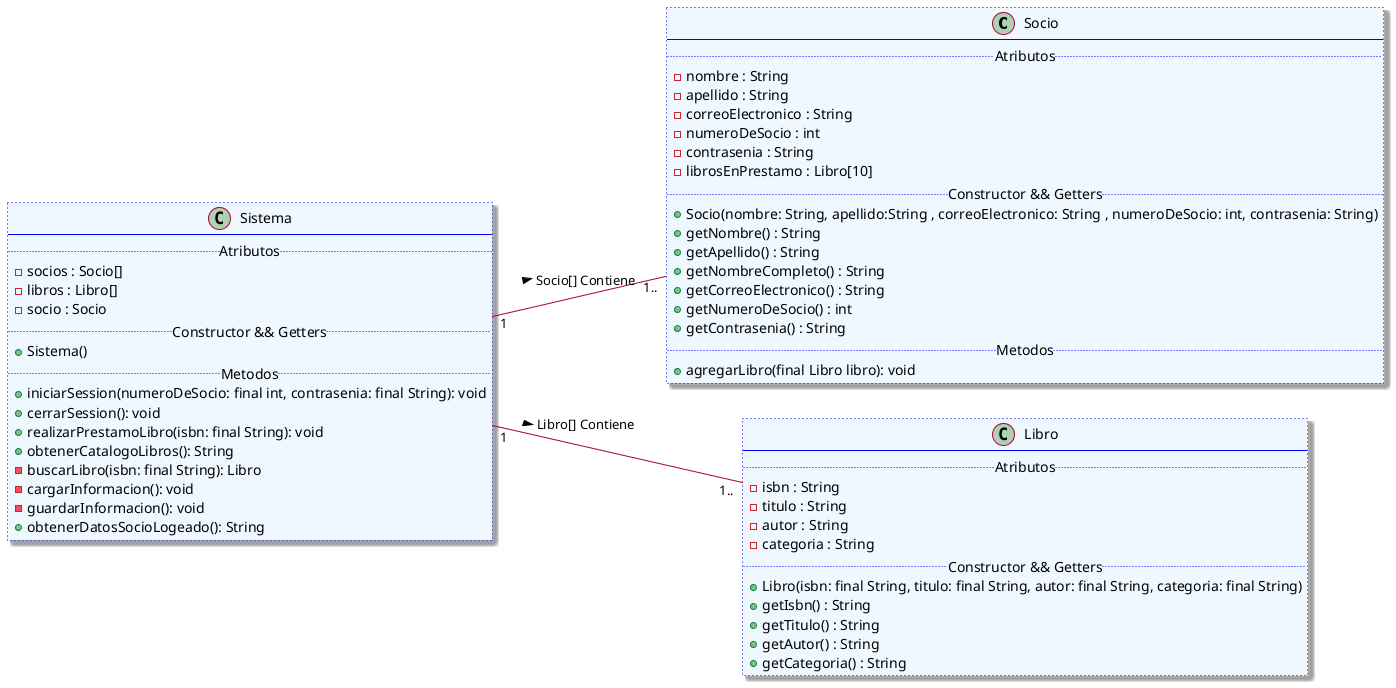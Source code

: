 @startuml
left to right direction
skin rose

class Socio #aliceblue ##[dotted]blue {
    ..Atributos..
    -nombre : String
    -apellido : String
    -correoElectronico : String
    -numeroDeSocio : int
    -contrasenia : String
    -librosEnPrestamo : Libro[10]
    ..Constructor && Getters..
    +Socio(nombre: String, apellido:String , correoElectronico: String , numeroDeSocio: int, contrasenia: String)
    +getNombre() : String
    +getApellido() : String
    +getNombreCompleto() : String
    +getCorreoElectronico() : String
    +getNumeroDeSocio() : int
    +getContrasenia() : String
    ..Metodos..
    +agregarLibro(final Libro libro): void
}

class Libro #aliceblue ##[dotted]blue {
    ..Atributos..
    -isbn : String
    -titulo : String
    -autor : String
    -categoria : String
    ..Constructor && Getters..
    +Libro(isbn: final String, titulo: final String, autor: final String, categoria: final String)
    +getIsbn() : String
    +getTitulo() : String
    +getAutor() : String
    +getCategoria() : String
}

class Sistema #aliceblue ##[dotted]blue {
    ..Atributos..
    -socios : Socio[]
    -libros : Libro[]
    -socio : Socio
    ..Constructor && Getters..
    +Sistema()
    ..Metodos..
    +iniciarSession(numeroDeSocio: final int, contrasenia: final String): void
    +cerrarSession(): void
    +realizarPrestamoLibro(isbn: final String): void
    +obtenerCatalogoLibros(): String
    -buscarLibro(isbn: final String): Libro
    -cargarInformacion(): void
    -guardarInformacion(): void
    +obtenerDatosSocioLogeado(): String
}

Sistema "1" -- "1.." Socio : Socio[] Contiene >
Sistema "1" -- "1.." Libro : Libro[] Contiene >


@enduml
